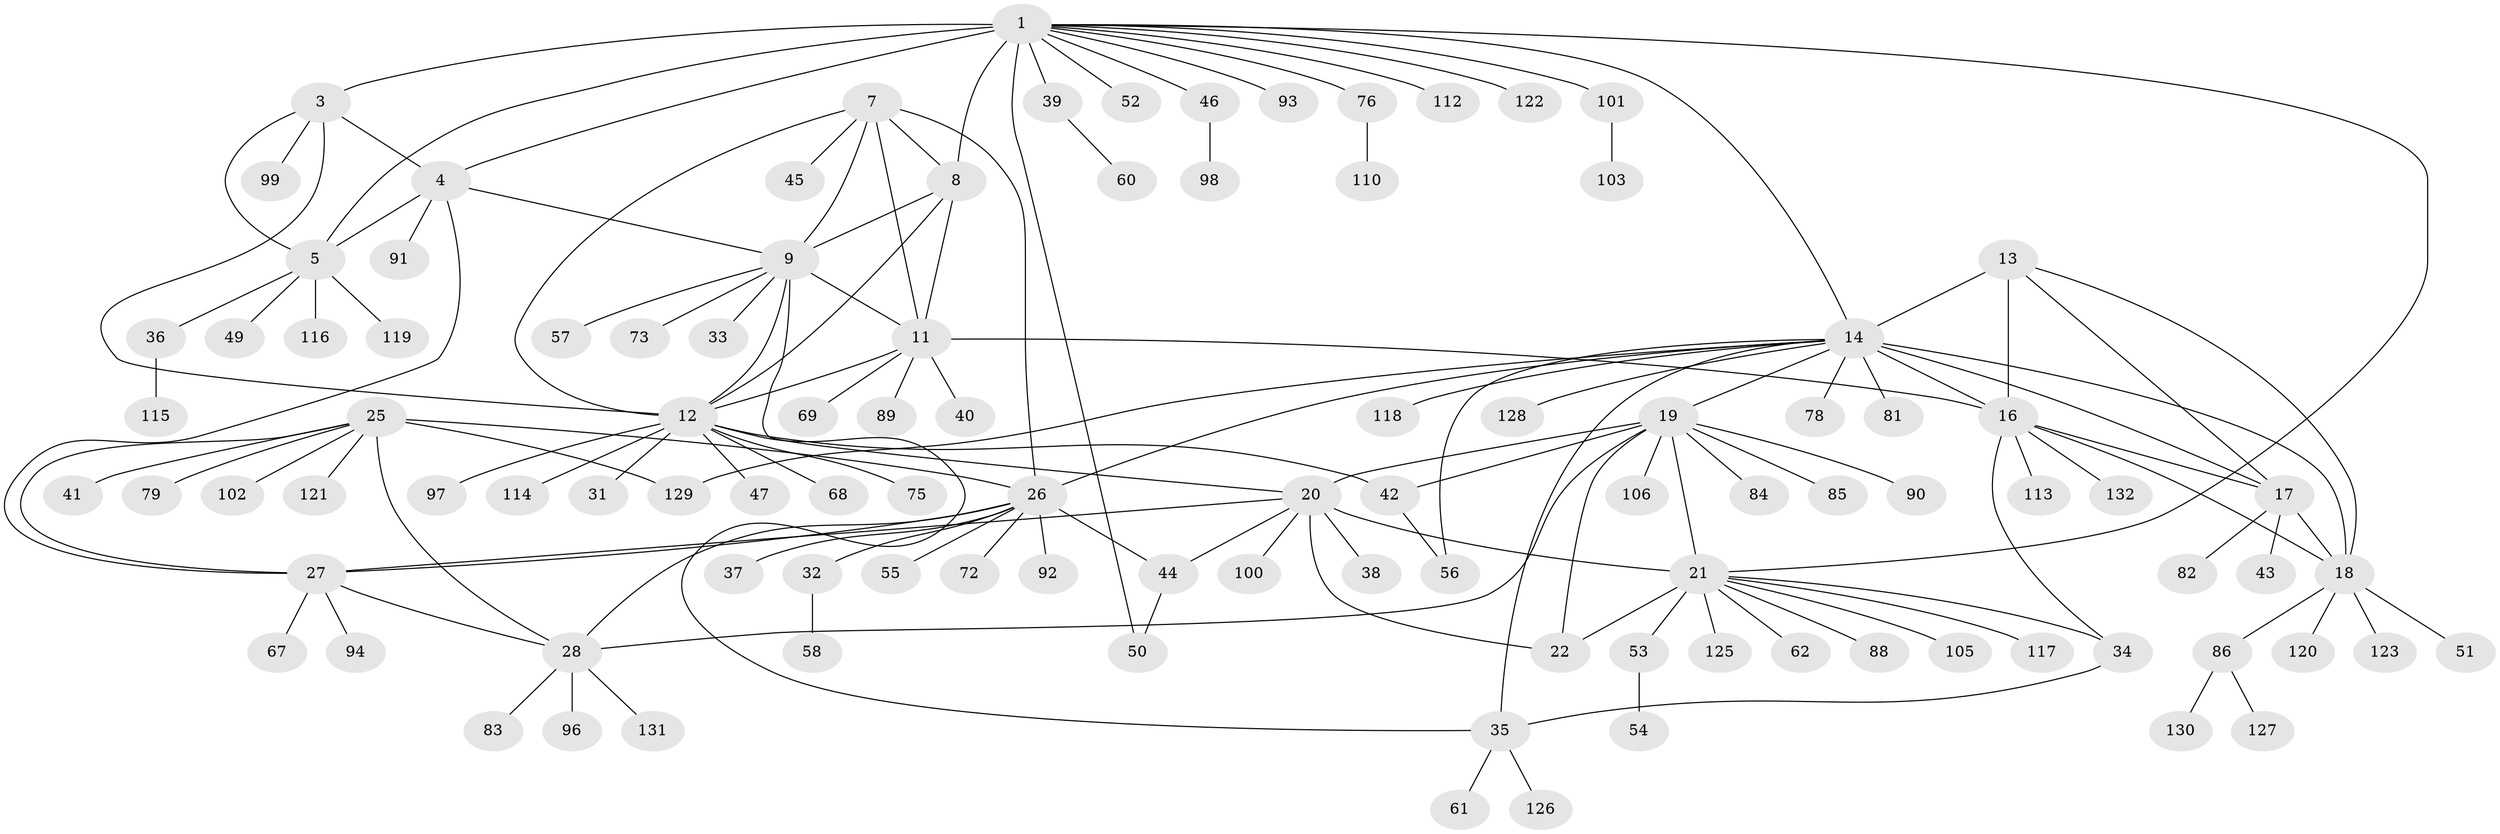 // Generated by graph-tools (version 1.1) at 2025/24/03/03/25 07:24:10]
// undirected, 105 vertices, 142 edges
graph export_dot {
graph [start="1"]
  node [color=gray90,style=filled];
  1 [super="+2"];
  3 [super="+6"];
  4 [super="+63"];
  5 [super="+111"];
  7 [super="+10"];
  8 [super="+66"];
  9 [super="+71"];
  11 [super="+124"];
  12 [super="+48"];
  13 [super="+65"];
  14 [super="+15"];
  16 [super="+80"];
  17 [super="+70"];
  18 [super="+59"];
  19 [super="+23"];
  20 [super="+77"];
  21 [super="+24"];
  22;
  25 [super="+30"];
  26 [super="+29"];
  27 [super="+133"];
  28 [super="+107"];
  31 [super="+104"];
  32;
  33;
  34;
  35 [super="+74"];
  36;
  37;
  38;
  39;
  40;
  41;
  42 [super="+64"];
  43;
  44;
  45;
  46;
  47;
  49;
  50;
  51;
  52;
  53;
  54;
  55 [super="+109"];
  56;
  57;
  58;
  60 [super="+87"];
  61;
  62;
  67;
  68 [super="+95"];
  69;
  72;
  73;
  75;
  76;
  78;
  79;
  81;
  82;
  83;
  84;
  85;
  86 [super="+108"];
  88;
  89;
  90;
  91;
  92;
  93;
  94;
  96;
  97;
  98;
  99;
  100;
  101;
  102;
  103;
  105;
  106;
  110;
  112;
  113;
  114;
  115;
  116;
  117;
  118;
  119;
  120;
  121;
  122;
  123;
  125;
  126;
  127;
  128;
  129;
  130;
  131;
  132;
  1 -- 3 [weight=4];
  1 -- 4 [weight=2];
  1 -- 5 [weight=2];
  1 -- 21;
  1 -- 50;
  1 -- 52;
  1 -- 76;
  1 -- 93;
  1 -- 112;
  1 -- 122;
  1 -- 101;
  1 -- 39;
  1 -- 46;
  1 -- 14;
  1 -- 8;
  3 -- 4 [weight=2];
  3 -- 5 [weight=2];
  3 -- 99;
  3 -- 12;
  4 -- 5;
  4 -- 27;
  4 -- 9;
  4 -- 91;
  5 -- 36;
  5 -- 49;
  5 -- 116;
  5 -- 119;
  7 -- 8 [weight=2];
  7 -- 9 [weight=2];
  7 -- 11 [weight=2];
  7 -- 12 [weight=2];
  7 -- 26;
  7 -- 45;
  8 -- 9;
  8 -- 11;
  8 -- 12;
  9 -- 11;
  9 -- 12;
  9 -- 20;
  9 -- 33;
  9 -- 57;
  9 -- 73;
  11 -- 12;
  11 -- 16;
  11 -- 40;
  11 -- 69;
  11 -- 89;
  12 -- 31;
  12 -- 35;
  12 -- 42;
  12 -- 47;
  12 -- 68;
  12 -- 75;
  12 -- 97;
  12 -- 114;
  13 -- 14 [weight=2];
  13 -- 16;
  13 -- 17;
  13 -- 18;
  14 -- 16 [weight=2];
  14 -- 17 [weight=2];
  14 -- 18 [weight=2];
  14 -- 26;
  14 -- 78;
  14 -- 128;
  14 -- 129;
  14 -- 19;
  14 -- 81;
  14 -- 118;
  14 -- 56;
  14 -- 35;
  16 -- 17;
  16 -- 18;
  16 -- 34;
  16 -- 113;
  16 -- 132;
  17 -- 18;
  17 -- 43;
  17 -- 82;
  18 -- 51;
  18 -- 86;
  18 -- 120;
  18 -- 123;
  19 -- 20 [weight=2];
  19 -- 21 [weight=4];
  19 -- 22 [weight=2];
  19 -- 28 [weight=2];
  19 -- 84;
  19 -- 85;
  19 -- 90;
  19 -- 106;
  19 -- 42;
  20 -- 21 [weight=2];
  20 -- 22;
  20 -- 38;
  20 -- 44;
  20 -- 100;
  20 -- 27;
  21 -- 22 [weight=2];
  21 -- 62;
  21 -- 117;
  21 -- 34;
  21 -- 105;
  21 -- 53;
  21 -- 88;
  21 -- 125;
  25 -- 26 [weight=4];
  25 -- 27 [weight=2];
  25 -- 28 [weight=2];
  25 -- 102;
  25 -- 129;
  25 -- 121;
  25 -- 79;
  25 -- 41;
  26 -- 27 [weight=2];
  26 -- 28 [weight=2];
  26 -- 32;
  26 -- 44;
  26 -- 55;
  26 -- 72;
  26 -- 37;
  26 -- 92;
  27 -- 28;
  27 -- 67;
  27 -- 94;
  28 -- 83;
  28 -- 96;
  28 -- 131;
  32 -- 58;
  34 -- 35;
  35 -- 61;
  35 -- 126;
  36 -- 115;
  39 -- 60;
  42 -- 56;
  44 -- 50;
  46 -- 98;
  53 -- 54;
  76 -- 110;
  86 -- 127;
  86 -- 130;
  101 -- 103;
}
